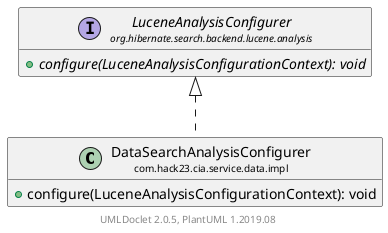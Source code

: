 @startuml
    set namespaceSeparator none
    hide empty fields
    hide empty methods

    class "<size:14>DataSearchAnalysisConfigurer\n<size:10>com.hack23.cia.service.data.impl" as com.hack23.cia.service.data.impl.DataSearchAnalysisConfigurer [[DataSearchAnalysisConfigurer.html]] {
        +configure(LuceneAnalysisConfigurationContext): void
    }

    interface "<size:14>LuceneAnalysisConfigurer\n<size:10>org.hibernate.search.backend.lucene.analysis" as org.hibernate.search.backend.lucene.analysis.LuceneAnalysisConfigurer {
        {abstract} +configure(LuceneAnalysisConfigurationContext): void
    }

    org.hibernate.search.backend.lucene.analysis.LuceneAnalysisConfigurer <|.. com.hack23.cia.service.data.impl.DataSearchAnalysisConfigurer

    center footer UMLDoclet 2.0.5, PlantUML 1.2019.08
@enduml
